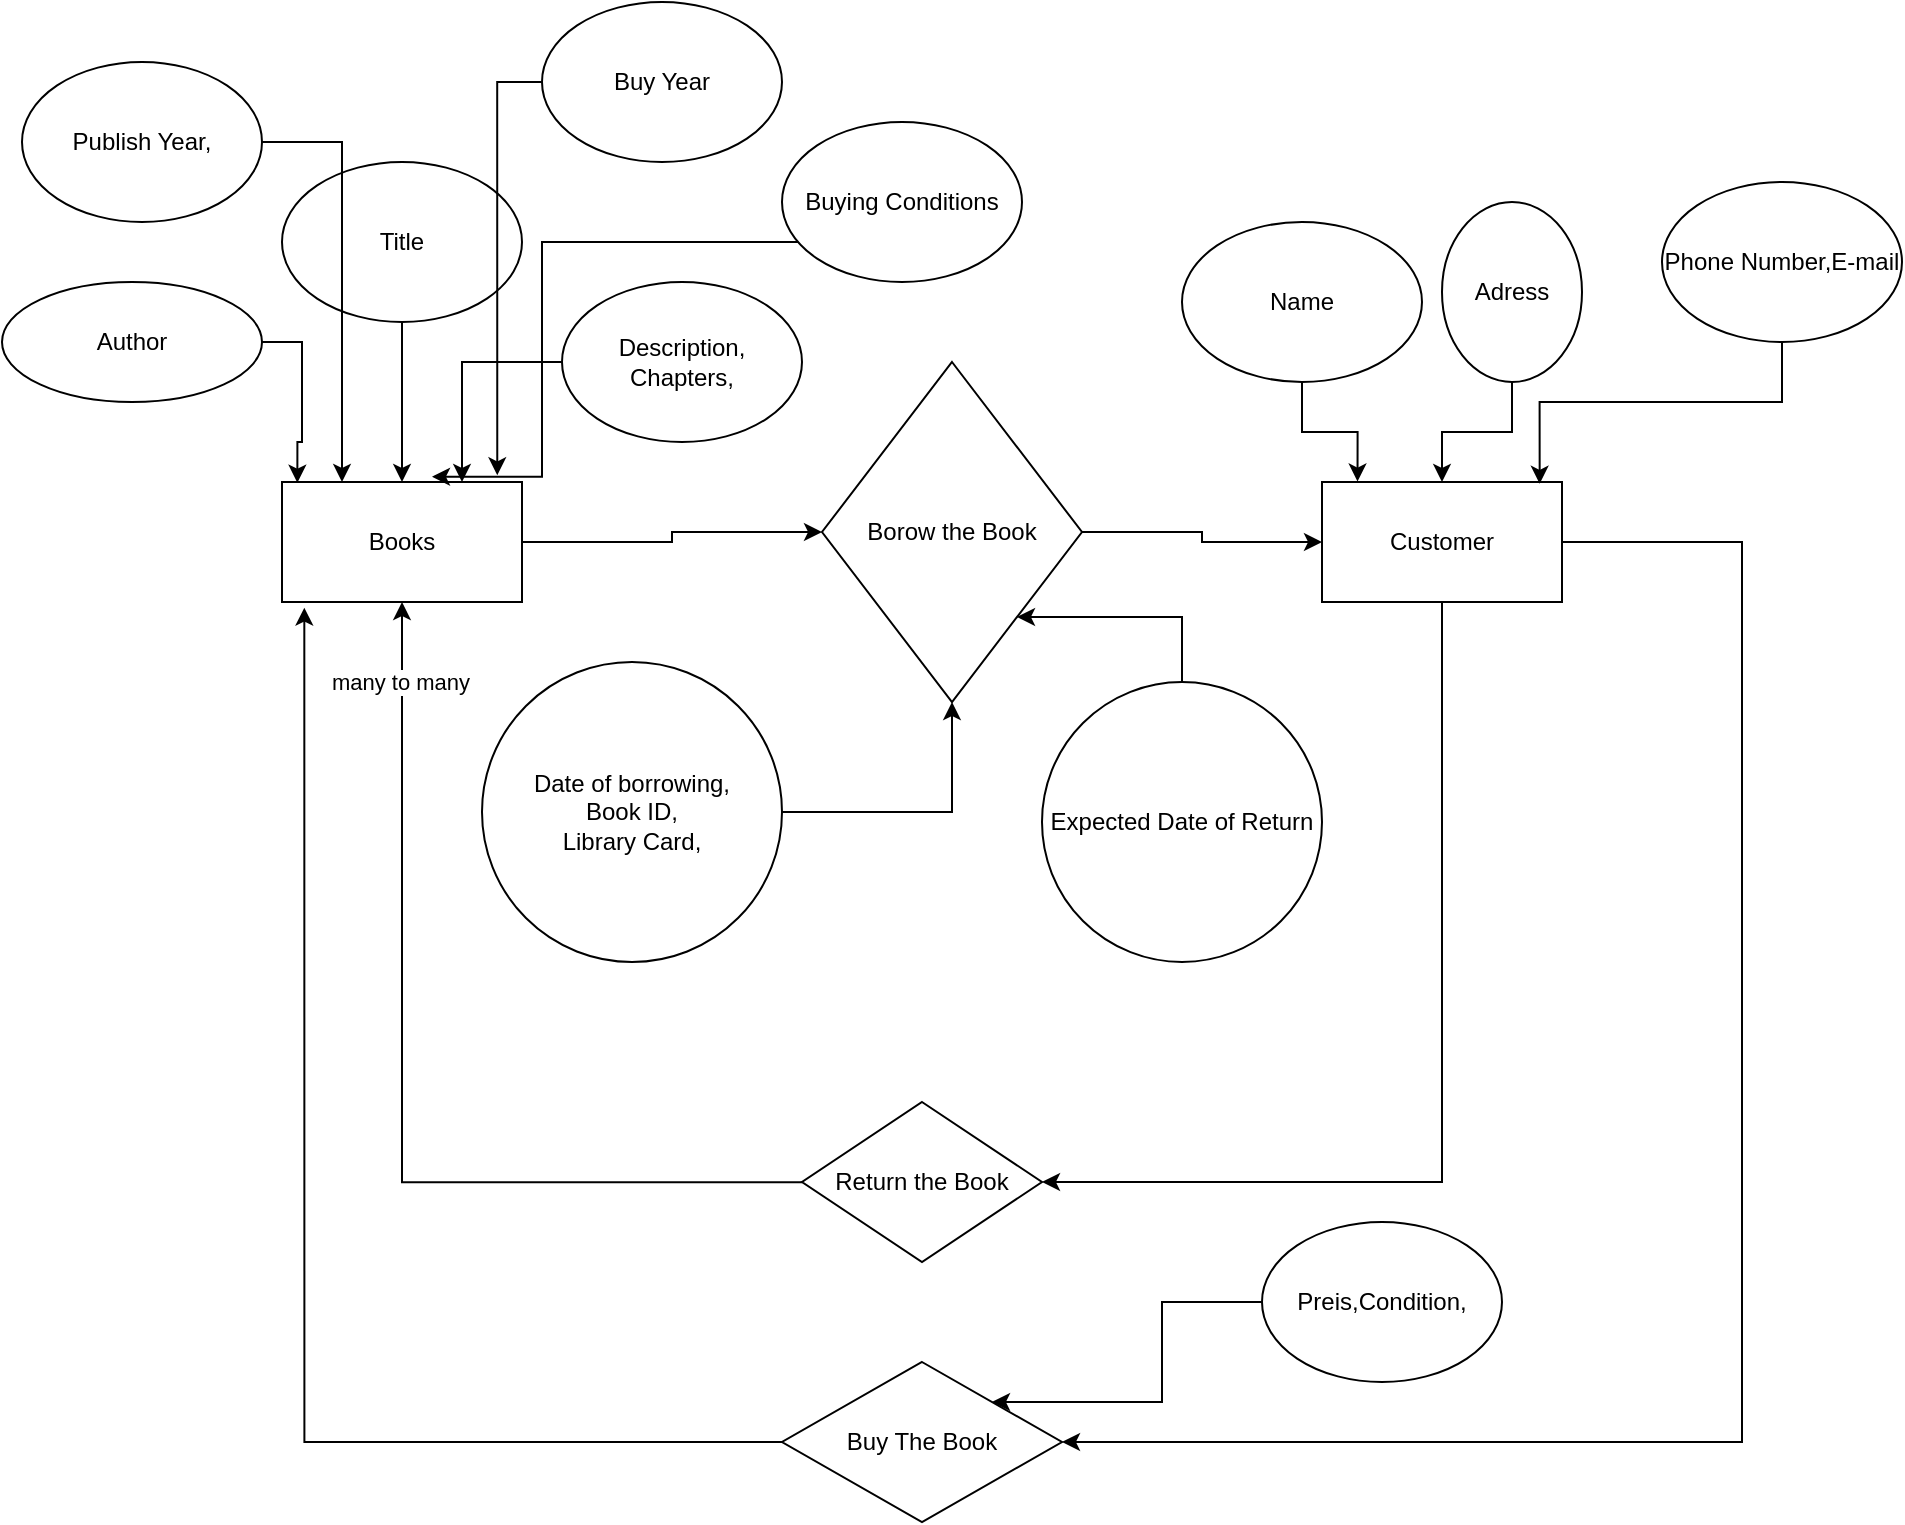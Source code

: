 <mxfile version="14.5.1" type="device"><diagram id="kTxUJsX7kCcxJUYMP5_K" name="Seite-1"><mxGraphModel dx="2029" dy="595" grid="1" gridSize="10" guides="1" tooltips="1" connect="1" arrows="1" fold="1" page="1" pageScale="1" pageWidth="827" pageHeight="1169" math="0" shadow="0"><root><mxCell id="0"/><mxCell id="1" parent="0"/><mxCell id="eja0o1qiRNAWPLA9aGBf-51" style="edgeStyle=orthogonalEdgeStyle;rounded=0;orthogonalLoop=1;jettySize=auto;html=1;entryX=0;entryY=0.5;entryDx=0;entryDy=0;" edge="1" parent="1" source="eja0o1qiRNAWPLA9aGBf-1" target="eja0o1qiRNAWPLA9aGBf-22"><mxGeometry relative="1" as="geometry"/></mxCell><mxCell id="eja0o1qiRNAWPLA9aGBf-1" value="Books" style="rounded=0;whiteSpace=wrap;html=1;" vertex="1" parent="1"><mxGeometry x="-350" y="610" width="120" height="60" as="geometry"/></mxCell><mxCell id="eja0o1qiRNAWPLA9aGBf-8" value="" style="edgeStyle=orthogonalEdgeStyle;rounded=0;orthogonalLoop=1;jettySize=auto;html=1;" edge="1" parent="1" source="eja0o1qiRNAWPLA9aGBf-4" target="eja0o1qiRNAWPLA9aGBf-1"><mxGeometry relative="1" as="geometry"/></mxCell><mxCell id="eja0o1qiRNAWPLA9aGBf-4" value="Title" style="ellipse;whiteSpace=wrap;html=1;" vertex="1" parent="1"><mxGeometry x="-350" y="450" width="120" height="80" as="geometry"/></mxCell><mxCell id="eja0o1qiRNAWPLA9aGBf-9" value="" style="edgeStyle=orthogonalEdgeStyle;rounded=0;orthogonalLoop=1;jettySize=auto;html=1;entryX=0.75;entryY=0;entryDx=0;entryDy=0;" edge="1" parent="1" source="eja0o1qiRNAWPLA9aGBf-5" target="eja0o1qiRNAWPLA9aGBf-1"><mxGeometry relative="1" as="geometry"/></mxCell><mxCell id="eja0o1qiRNAWPLA9aGBf-5" value="Description, Chapters," style="ellipse;whiteSpace=wrap;html=1;" vertex="1" parent="1"><mxGeometry x="-210" y="510" width="120" height="80" as="geometry"/></mxCell><mxCell id="eja0o1qiRNAWPLA9aGBf-7" value="" style="edgeStyle=orthogonalEdgeStyle;rounded=0;orthogonalLoop=1;jettySize=auto;html=1;entryX=0.064;entryY=0.006;entryDx=0;entryDy=0;entryPerimeter=0;" edge="1" parent="1" source="eja0o1qiRNAWPLA9aGBf-6" target="eja0o1qiRNAWPLA9aGBf-1"><mxGeometry relative="1" as="geometry"/></mxCell><mxCell id="eja0o1qiRNAWPLA9aGBf-6" value="Author" style="ellipse;whiteSpace=wrap;html=1;" vertex="1" parent="1"><mxGeometry x="-490" y="510" width="130" height="60" as="geometry"/></mxCell><mxCell id="eja0o1qiRNAWPLA9aGBf-11" value="" style="edgeStyle=orthogonalEdgeStyle;rounded=0;orthogonalLoop=1;jettySize=auto;html=1;entryX=0.25;entryY=0;entryDx=0;entryDy=0;" edge="1" parent="1" source="eja0o1qiRNAWPLA9aGBf-10" target="eja0o1qiRNAWPLA9aGBf-1"><mxGeometry relative="1" as="geometry"/></mxCell><mxCell id="eja0o1qiRNAWPLA9aGBf-10" value="Publish Year," style="ellipse;whiteSpace=wrap;html=1;" vertex="1" parent="1"><mxGeometry x="-480" y="400" width="120" height="80" as="geometry"/></mxCell><mxCell id="eja0o1qiRNAWPLA9aGBf-14" value="" style="edgeStyle=orthogonalEdgeStyle;rounded=0;orthogonalLoop=1;jettySize=auto;html=1;entryX=0.897;entryY=-0.056;entryDx=0;entryDy=0;entryPerimeter=0;" edge="1" parent="1" source="eja0o1qiRNAWPLA9aGBf-12" target="eja0o1qiRNAWPLA9aGBf-1"><mxGeometry relative="1" as="geometry"/></mxCell><mxCell id="eja0o1qiRNAWPLA9aGBf-12" value="Buy Year" style="ellipse;whiteSpace=wrap;html=1;" vertex="1" parent="1"><mxGeometry x="-220" y="370" width="120" height="80" as="geometry"/></mxCell><mxCell id="eja0o1qiRNAWPLA9aGBf-21" style="edgeStyle=orthogonalEdgeStyle;rounded=0;orthogonalLoop=1;jettySize=auto;html=1;entryX=0.625;entryY=-0.044;entryDx=0;entryDy=0;entryPerimeter=0;" edge="1" parent="1" source="eja0o1qiRNAWPLA9aGBf-19" target="eja0o1qiRNAWPLA9aGBf-1"><mxGeometry relative="1" as="geometry"><Array as="points"><mxPoint x="-220" y="490"/><mxPoint x="-220" y="607"/></Array></mxGeometry></mxCell><mxCell id="eja0o1qiRNAWPLA9aGBf-19" value="Buying Conditions" style="ellipse;whiteSpace=wrap;html=1;" vertex="1" parent="1"><mxGeometry x="-100" y="430" width="120" height="80" as="geometry"/></mxCell><mxCell id="eja0o1qiRNAWPLA9aGBf-52" style="edgeStyle=orthogonalEdgeStyle;rounded=0;orthogonalLoop=1;jettySize=auto;html=1;entryX=0;entryY=0.5;entryDx=0;entryDy=0;" edge="1" parent="1" source="eja0o1qiRNAWPLA9aGBf-22" target="eja0o1qiRNAWPLA9aGBf-24"><mxGeometry relative="1" as="geometry"/></mxCell><mxCell id="eja0o1qiRNAWPLA9aGBf-22" value="Borow the Book" style="rhombus;whiteSpace=wrap;html=1;" vertex="1" parent="1"><mxGeometry x="-80" y="550" width="130" height="170" as="geometry"/></mxCell><mxCell id="eja0o1qiRNAWPLA9aGBf-58" style="edgeStyle=orthogonalEdgeStyle;rounded=0;orthogonalLoop=1;jettySize=auto;html=1;entryX=1;entryY=0.5;entryDx=0;entryDy=0;" edge="1" parent="1" source="eja0o1qiRNAWPLA9aGBf-24" target="eja0o1qiRNAWPLA9aGBf-47"><mxGeometry relative="1" as="geometry"><Array as="points"><mxPoint x="230" y="960"/></Array></mxGeometry></mxCell><mxCell id="eja0o1qiRNAWPLA9aGBf-63" style="edgeStyle=orthogonalEdgeStyle;rounded=0;orthogonalLoop=1;jettySize=auto;html=1;entryX=1;entryY=0.5;entryDx=0;entryDy=0;" edge="1" parent="1" source="eja0o1qiRNAWPLA9aGBf-24" target="eja0o1qiRNAWPLA9aGBf-60"><mxGeometry relative="1" as="geometry"><Array as="points"><mxPoint x="380" y="640"/><mxPoint x="380" y="1090"/></Array></mxGeometry></mxCell><mxCell id="eja0o1qiRNAWPLA9aGBf-24" value="Customer" style="rounded=0;whiteSpace=wrap;html=1;" vertex="1" parent="1"><mxGeometry x="170" y="610" width="120" height="60" as="geometry"/></mxCell><mxCell id="eja0o1qiRNAWPLA9aGBf-30" style="edgeStyle=orthogonalEdgeStyle;rounded=0;orthogonalLoop=1;jettySize=auto;html=1;entryX=0.148;entryY=-0.004;entryDx=0;entryDy=0;entryPerimeter=0;" edge="1" parent="1" source="eja0o1qiRNAWPLA9aGBf-26" target="eja0o1qiRNAWPLA9aGBf-24"><mxGeometry relative="1" as="geometry"/></mxCell><mxCell id="eja0o1qiRNAWPLA9aGBf-26" value="Name" style="ellipse;whiteSpace=wrap;html=1;" vertex="1" parent="1"><mxGeometry x="100" y="480" width="120" height="80" as="geometry"/></mxCell><mxCell id="eja0o1qiRNAWPLA9aGBf-32" style="edgeStyle=orthogonalEdgeStyle;rounded=0;orthogonalLoop=1;jettySize=auto;html=1;entryX=0.5;entryY=0;entryDx=0;entryDy=0;" edge="1" parent="1" source="eja0o1qiRNAWPLA9aGBf-31" target="eja0o1qiRNAWPLA9aGBf-24"><mxGeometry relative="1" as="geometry"/></mxCell><mxCell id="eja0o1qiRNAWPLA9aGBf-31" value="Adress" style="ellipse;whiteSpace=wrap;html=1;" vertex="1" parent="1"><mxGeometry x="230" y="470" width="70" height="90" as="geometry"/></mxCell><mxCell id="eja0o1qiRNAWPLA9aGBf-36" style="edgeStyle=orthogonalEdgeStyle;rounded=0;orthogonalLoop=1;jettySize=auto;html=1;entryX=0.907;entryY=0.015;entryDx=0;entryDy=0;entryPerimeter=0;" edge="1" parent="1" source="eja0o1qiRNAWPLA9aGBf-35" target="eja0o1qiRNAWPLA9aGBf-24"><mxGeometry relative="1" as="geometry"><Array as="points"><mxPoint x="400" y="570"/><mxPoint x="279" y="570"/></Array></mxGeometry></mxCell><mxCell id="eja0o1qiRNAWPLA9aGBf-35" value="Phone Number,E-mail" style="ellipse;whiteSpace=wrap;html=1;" vertex="1" parent="1"><mxGeometry x="340" y="460" width="120" height="80" as="geometry"/></mxCell><mxCell id="eja0o1qiRNAWPLA9aGBf-48" style="edgeStyle=orthogonalEdgeStyle;rounded=0;orthogonalLoop=1;jettySize=auto;html=1;exitX=0.001;exitY=0.501;exitDx=0;exitDy=0;exitPerimeter=0;entryX=0.5;entryY=1;entryDx=0;entryDy=0;" edge="1" parent="1" source="eja0o1qiRNAWPLA9aGBf-47" target="eja0o1qiRNAWPLA9aGBf-1"><mxGeometry relative="1" as="geometry"><mxPoint x="-290" y="670" as="targetPoint"/><Array as="points"><mxPoint x="-290" y="960"/></Array></mxGeometry></mxCell><mxCell id="eja0o1qiRNAWPLA9aGBf-49" value="many to many" style="edgeLabel;html=1;align=center;verticalAlign=middle;resizable=0;points=[];" vertex="1" connectable="0" parent="eja0o1qiRNAWPLA9aGBf-48"><mxGeometry x="0.836" y="1" relative="1" as="geometry"><mxPoint as="offset"/></mxGeometry></mxCell><mxCell id="eja0o1qiRNAWPLA9aGBf-47" value="Return the Book" style="rhombus;whiteSpace=wrap;html=1;" vertex="1" parent="1"><mxGeometry x="-90" y="920" width="120" height="80" as="geometry"/></mxCell><mxCell id="eja0o1qiRNAWPLA9aGBf-59" style="edgeStyle=orthogonalEdgeStyle;rounded=0;orthogonalLoop=1;jettySize=auto;html=1;exitX=1;exitY=0.5;exitDx=0;exitDy=0;entryX=0.5;entryY=1;entryDx=0;entryDy=0;" edge="1" parent="1" source="eja0o1qiRNAWPLA9aGBf-53" target="eja0o1qiRNAWPLA9aGBf-22"><mxGeometry relative="1" as="geometry"/></mxCell><mxCell id="eja0o1qiRNAWPLA9aGBf-53" value="Date of borrowing,&lt;br&gt;Book ID,&lt;br&gt;Library Card," style="ellipse;whiteSpace=wrap;html=1;aspect=fixed;" vertex="1" parent="1"><mxGeometry x="-250" y="700" width="150" height="150" as="geometry"/></mxCell><mxCell id="eja0o1qiRNAWPLA9aGBf-57" style="edgeStyle=orthogonalEdgeStyle;rounded=0;orthogonalLoop=1;jettySize=auto;html=1;entryX=1;entryY=1;entryDx=0;entryDy=0;" edge="1" parent="1" source="eja0o1qiRNAWPLA9aGBf-56" target="eja0o1qiRNAWPLA9aGBf-22"><mxGeometry relative="1" as="geometry"><Array as="points"><mxPoint x="100" y="678"/></Array></mxGeometry></mxCell><mxCell id="eja0o1qiRNAWPLA9aGBf-56" value="Expected Date of Return" style="ellipse;whiteSpace=wrap;html=1;" vertex="1" parent="1"><mxGeometry x="30" y="710" width="140" height="140" as="geometry"/></mxCell><mxCell id="eja0o1qiRNAWPLA9aGBf-62" style="edgeStyle=orthogonalEdgeStyle;rounded=0;orthogonalLoop=1;jettySize=auto;html=1;entryX=0.093;entryY=1.047;entryDx=0;entryDy=0;entryPerimeter=0;" edge="1" parent="1" source="eja0o1qiRNAWPLA9aGBf-60" target="eja0o1qiRNAWPLA9aGBf-1"><mxGeometry relative="1" as="geometry"/></mxCell><mxCell id="eja0o1qiRNAWPLA9aGBf-60" value="Buy The Book" style="rhombus;whiteSpace=wrap;html=1;" vertex="1" parent="1"><mxGeometry x="-100" y="1050" width="140" height="80" as="geometry"/></mxCell><mxCell id="eja0o1qiRNAWPLA9aGBf-65" style="edgeStyle=orthogonalEdgeStyle;rounded=0;orthogonalLoop=1;jettySize=auto;html=1;entryX=1;entryY=0;entryDx=0;entryDy=0;" edge="1" parent="1" source="eja0o1qiRNAWPLA9aGBf-61" target="eja0o1qiRNAWPLA9aGBf-60"><mxGeometry relative="1" as="geometry"/></mxCell><mxCell id="eja0o1qiRNAWPLA9aGBf-61" value="Preis,Condition," style="ellipse;whiteSpace=wrap;html=1;" vertex="1" parent="1"><mxGeometry x="140" y="980" width="120" height="80" as="geometry"/></mxCell></root></mxGraphModel></diagram></mxfile>